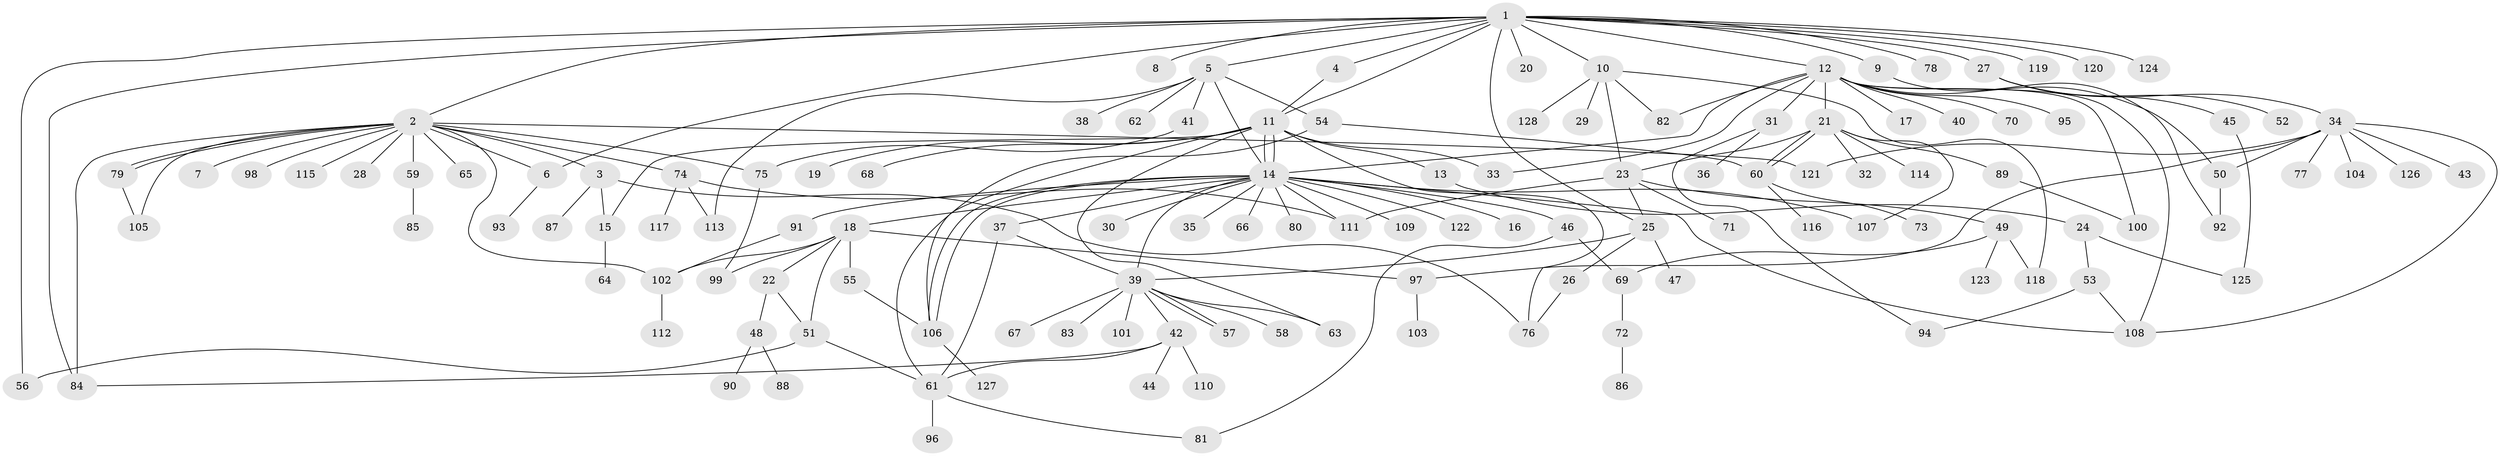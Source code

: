 // coarse degree distribution, {17: 0.010752688172043012, 18: 0.010752688172043012, 3: 0.13978494623655913, 6: 0.021505376344086023, 2: 0.1935483870967742, 1: 0.4731182795698925, 10: 0.021505376344086023, 12: 0.010752688172043012, 21: 0.010752688172043012, 7: 0.021505376344086023, 8: 0.021505376344086023, 4: 0.03225806451612903, 9: 0.010752688172043012, 5: 0.021505376344086023}
// Generated by graph-tools (version 1.1) at 2025/23/03/03/25 07:23:51]
// undirected, 128 vertices, 178 edges
graph export_dot {
graph [start="1"]
  node [color=gray90,style=filled];
  1;
  2;
  3;
  4;
  5;
  6;
  7;
  8;
  9;
  10;
  11;
  12;
  13;
  14;
  15;
  16;
  17;
  18;
  19;
  20;
  21;
  22;
  23;
  24;
  25;
  26;
  27;
  28;
  29;
  30;
  31;
  32;
  33;
  34;
  35;
  36;
  37;
  38;
  39;
  40;
  41;
  42;
  43;
  44;
  45;
  46;
  47;
  48;
  49;
  50;
  51;
  52;
  53;
  54;
  55;
  56;
  57;
  58;
  59;
  60;
  61;
  62;
  63;
  64;
  65;
  66;
  67;
  68;
  69;
  70;
  71;
  72;
  73;
  74;
  75;
  76;
  77;
  78;
  79;
  80;
  81;
  82;
  83;
  84;
  85;
  86;
  87;
  88;
  89;
  90;
  91;
  92;
  93;
  94;
  95;
  96;
  97;
  98;
  99;
  100;
  101;
  102;
  103;
  104;
  105;
  106;
  107;
  108;
  109;
  110;
  111;
  112;
  113;
  114;
  115;
  116;
  117;
  118;
  119;
  120;
  121;
  122;
  123;
  124;
  125;
  126;
  127;
  128;
  1 -- 2;
  1 -- 4;
  1 -- 5;
  1 -- 6;
  1 -- 8;
  1 -- 9;
  1 -- 10;
  1 -- 11;
  1 -- 12;
  1 -- 20;
  1 -- 25;
  1 -- 27;
  1 -- 56;
  1 -- 78;
  1 -- 84;
  1 -- 119;
  1 -- 120;
  1 -- 124;
  2 -- 3;
  2 -- 6;
  2 -- 7;
  2 -- 28;
  2 -- 59;
  2 -- 65;
  2 -- 74;
  2 -- 75;
  2 -- 79;
  2 -- 79;
  2 -- 84;
  2 -- 98;
  2 -- 102;
  2 -- 105;
  2 -- 115;
  2 -- 121;
  3 -- 15;
  3 -- 76;
  3 -- 87;
  4 -- 11;
  5 -- 14;
  5 -- 38;
  5 -- 41;
  5 -- 54;
  5 -- 62;
  5 -- 113;
  6 -- 93;
  9 -- 92;
  10 -- 23;
  10 -- 29;
  10 -- 82;
  10 -- 118;
  10 -- 128;
  11 -- 13;
  11 -- 14;
  11 -- 14;
  11 -- 15;
  11 -- 19;
  11 -- 33;
  11 -- 63;
  11 -- 68;
  11 -- 76;
  11 -- 106;
  12 -- 14;
  12 -- 17;
  12 -- 21;
  12 -- 31;
  12 -- 33;
  12 -- 40;
  12 -- 50;
  12 -- 70;
  12 -- 82;
  12 -- 95;
  12 -- 100;
  12 -- 108;
  13 -- 24;
  14 -- 16;
  14 -- 18;
  14 -- 30;
  14 -- 35;
  14 -- 37;
  14 -- 39;
  14 -- 46;
  14 -- 66;
  14 -- 80;
  14 -- 91;
  14 -- 106;
  14 -- 106;
  14 -- 107;
  14 -- 108;
  14 -- 109;
  14 -- 111;
  14 -- 122;
  15 -- 64;
  18 -- 22;
  18 -- 51;
  18 -- 55;
  18 -- 97;
  18 -- 99;
  18 -- 102;
  21 -- 23;
  21 -- 32;
  21 -- 60;
  21 -- 60;
  21 -- 89;
  21 -- 107;
  21 -- 114;
  22 -- 48;
  22 -- 51;
  23 -- 25;
  23 -- 49;
  23 -- 71;
  23 -- 111;
  24 -- 53;
  24 -- 125;
  25 -- 26;
  25 -- 39;
  25 -- 47;
  26 -- 76;
  27 -- 34;
  27 -- 45;
  27 -- 52;
  31 -- 36;
  31 -- 94;
  34 -- 43;
  34 -- 50;
  34 -- 77;
  34 -- 97;
  34 -- 104;
  34 -- 108;
  34 -- 121;
  34 -- 126;
  37 -- 39;
  37 -- 61;
  39 -- 42;
  39 -- 57;
  39 -- 57;
  39 -- 58;
  39 -- 63;
  39 -- 67;
  39 -- 83;
  39 -- 101;
  41 -- 75;
  42 -- 44;
  42 -- 61;
  42 -- 84;
  42 -- 110;
  45 -- 125;
  46 -- 69;
  46 -- 81;
  48 -- 88;
  48 -- 90;
  49 -- 69;
  49 -- 118;
  49 -- 123;
  50 -- 92;
  51 -- 56;
  51 -- 61;
  53 -- 94;
  53 -- 108;
  54 -- 60;
  54 -- 61;
  55 -- 106;
  59 -- 85;
  60 -- 73;
  60 -- 116;
  61 -- 81;
  61 -- 96;
  69 -- 72;
  72 -- 86;
  74 -- 111;
  74 -- 113;
  74 -- 117;
  75 -- 99;
  79 -- 105;
  89 -- 100;
  91 -- 102;
  97 -- 103;
  102 -- 112;
  106 -- 127;
}
